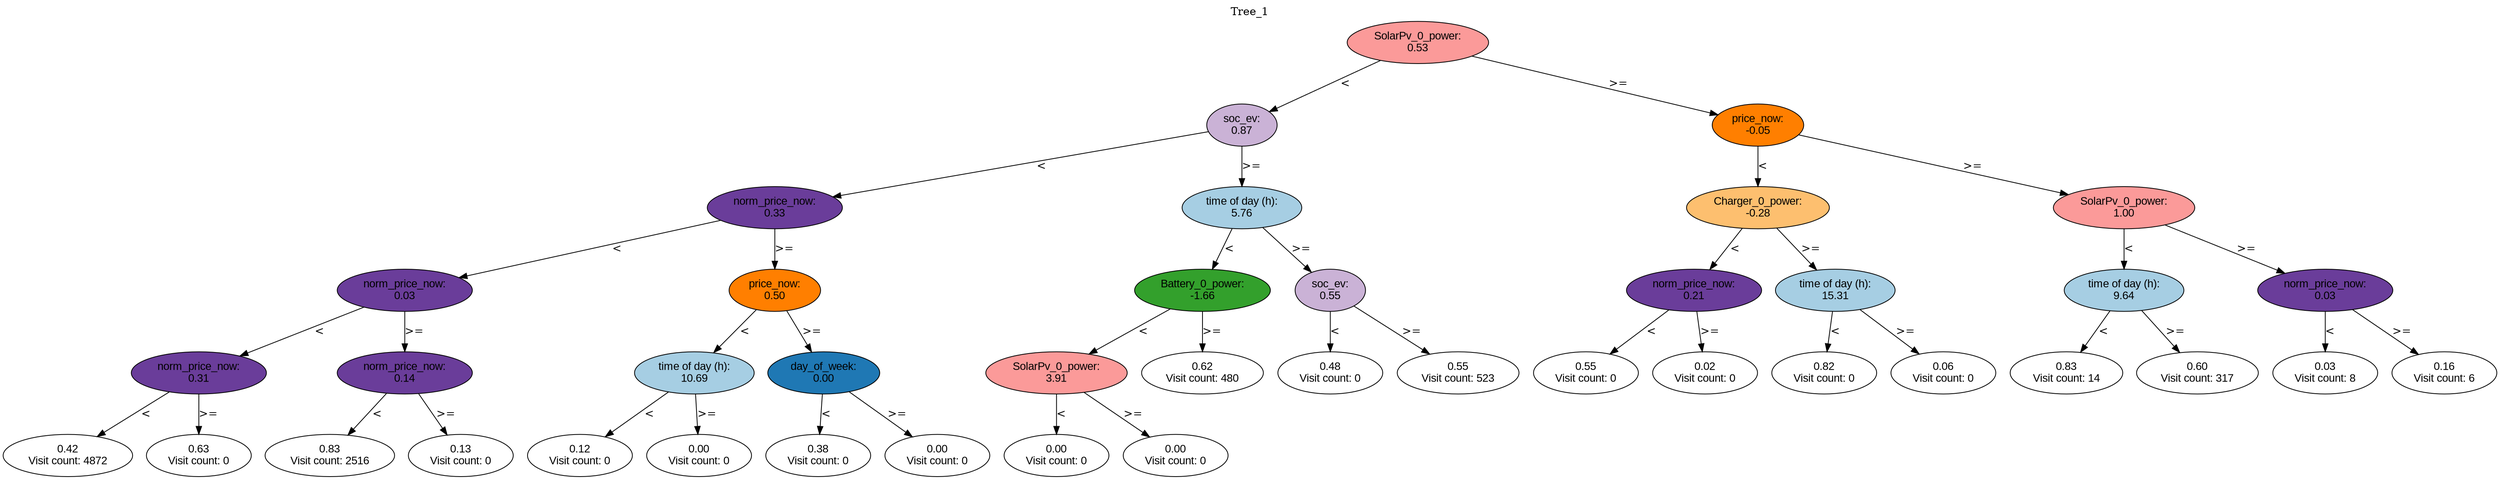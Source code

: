 digraph BST {
    node [fontname="Arial" style=filled colorscheme=paired12];
    0 [ label = "SolarPv_0_power:
0.53" fillcolor=5];
    1 [ label = "soc_ev:
0.87" fillcolor=9];
    2 [ label = "norm_price_now:
0.33" fillcolor=10];
    3 [ label = "norm_price_now:
0.03" fillcolor=10];
    4 [ label = "norm_price_now:
0.31" fillcolor=10];
    5 [ label = "0.42
Visit count: 4872" fillcolor=white];
    6 [ label = "0.63
Visit count: 0" fillcolor=white];
    7 [ label = "norm_price_now:
0.14" fillcolor=10];
    8 [ label = "0.83
Visit count: 2516" fillcolor=white];
    9 [ label = "0.13
Visit count: 0" fillcolor=white];
    10 [ label = "price_now:
0.50" fillcolor=8];
    11 [ label = "time of day (h):
10.69" fillcolor=1];
    12 [ label = "0.12
Visit count: 0" fillcolor=white];
    13 [ label = "0.00
Visit count: 0" fillcolor=white];
    14 [ label = "day_of_week:
0.00" fillcolor=2];
    15 [ label = "0.38
Visit count: 0" fillcolor=white];
    16 [ label = "0.00
Visit count: 0" fillcolor=white];
    17 [ label = "time of day (h):
5.76" fillcolor=1];
    18 [ label = "Battery_0_power:
-1.66" fillcolor=4];
    19 [ label = "SolarPv_0_power:
3.91" fillcolor=5];
    20 [ label = "0.00
Visit count: 0" fillcolor=white];
    21 [ label = "0.00
Visit count: 0" fillcolor=white];
    22 [ label = "0.62
Visit count: 480" fillcolor=white];
    23 [ label = "soc_ev:
0.55" fillcolor=9];
    24 [ label = "0.48
Visit count: 0" fillcolor=white];
    25 [ label = "0.55
Visit count: 523" fillcolor=white];
    26 [ label = "price_now:
-0.05" fillcolor=8];
    27 [ label = "Charger_0_power:
-0.28" fillcolor=7];
    28 [ label = "norm_price_now:
0.21" fillcolor=10];
    29 [ label = "0.55
Visit count: 0" fillcolor=white];
    30 [ label = "0.02
Visit count: 0" fillcolor=white];
    31 [ label = "time of day (h):
15.31" fillcolor=1];
    32 [ label = "0.82
Visit count: 0" fillcolor=white];
    33 [ label = "0.06
Visit count: 0" fillcolor=white];
    34 [ label = "SolarPv_0_power:
1.00" fillcolor=5];
    35 [ label = "time of day (h):
9.64" fillcolor=1];
    36 [ label = "0.83
Visit count: 14" fillcolor=white];
    37 [ label = "0.60
Visit count: 317" fillcolor=white];
    38 [ label = "norm_price_now:
0.03" fillcolor=10];
    39 [ label = "0.03
Visit count: 8" fillcolor=white];
    40 [ label = "0.16
Visit count: 6" fillcolor=white];

    0  -> 1[ label = "<"];
    0  -> 26[ label = ">="];
    1  -> 2[ label = "<"];
    1  -> 17[ label = ">="];
    2  -> 3[ label = "<"];
    2  -> 10[ label = ">="];
    3  -> 4[ label = "<"];
    3  -> 7[ label = ">="];
    4  -> 5[ label = "<"];
    4  -> 6[ label = ">="];
    7  -> 8[ label = "<"];
    7  -> 9[ label = ">="];
    10  -> 11[ label = "<"];
    10  -> 14[ label = ">="];
    11  -> 12[ label = "<"];
    11  -> 13[ label = ">="];
    14  -> 15[ label = "<"];
    14  -> 16[ label = ">="];
    17  -> 18[ label = "<"];
    17  -> 23[ label = ">="];
    18  -> 19[ label = "<"];
    18  -> 22[ label = ">="];
    19  -> 20[ label = "<"];
    19  -> 21[ label = ">="];
    23  -> 24[ label = "<"];
    23  -> 25[ label = ">="];
    26  -> 27[ label = "<"];
    26  -> 34[ label = ">="];
    27  -> 28[ label = "<"];
    27  -> 31[ label = ">="];
    28  -> 29[ label = "<"];
    28  -> 30[ label = ">="];
    31  -> 32[ label = "<"];
    31  -> 33[ label = ">="];
    34  -> 35[ label = "<"];
    34  -> 38[ label = ">="];
    35  -> 36[ label = "<"];
    35  -> 37[ label = ">="];
    38  -> 39[ label = "<"];
    38  -> 40[ label = ">="];

    labelloc="t";
    label="Tree_1";
}